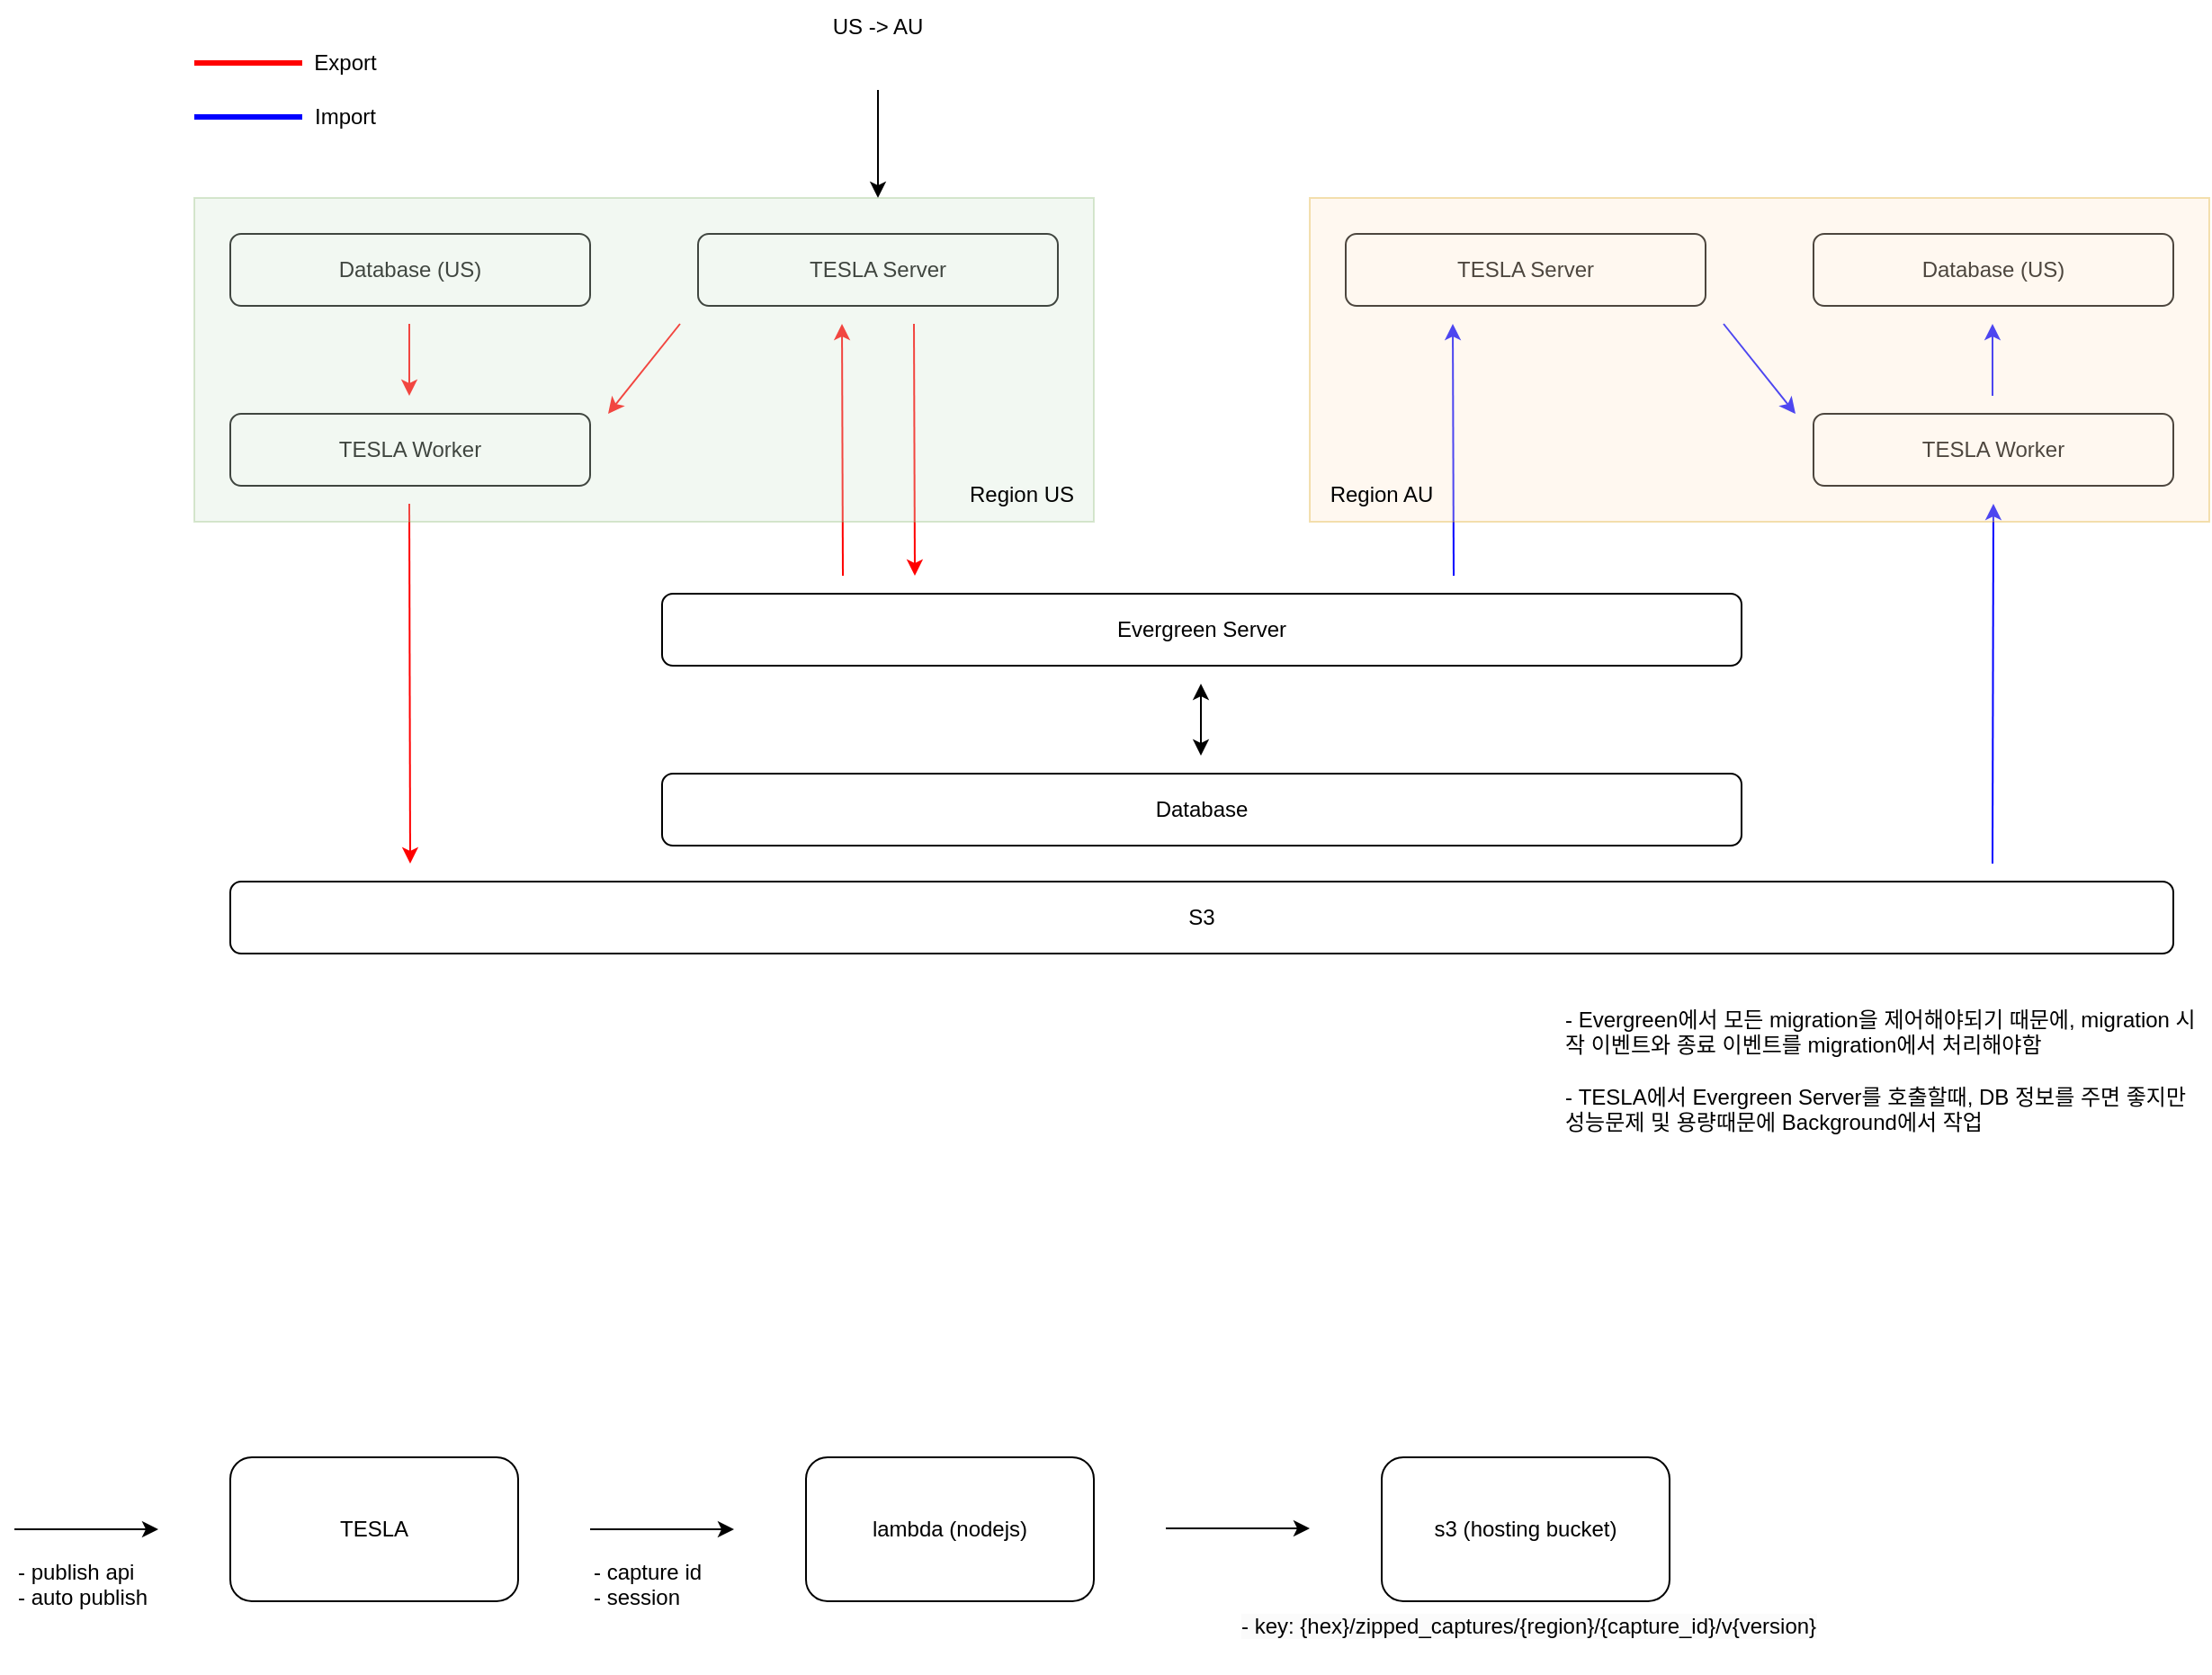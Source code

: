 <mxfile version="24.0.2" type="github">
  <diagram name="페이지-1" id="pZyoLkYU4llX_7tRVOSn">
    <mxGraphModel dx="2261" dy="786" grid="1" gridSize="10" guides="1" tooltips="1" connect="1" arrows="1" fold="1" page="1" pageScale="1" pageWidth="827" pageHeight="1169" math="0" shadow="0">
      <root>
        <mxCell id="0" />
        <mxCell id="1" parent="0" />
        <mxCell id="wUL2A9BySkg_ptCFgsjO-2" value="Evergreen Server" style="rounded=1;whiteSpace=wrap;html=1;" parent="1" vertex="1">
          <mxGeometry x="240" y="360" width="600" height="40" as="geometry" />
        </mxCell>
        <mxCell id="wUL2A9BySkg_ptCFgsjO-3" value="" style="endArrow=classic;html=1;rounded=0;" parent="1" edge="1">
          <mxGeometry width="50" height="50" relative="1" as="geometry">
            <mxPoint x="360" y="80" as="sourcePoint" />
            <mxPoint x="360" y="140" as="targetPoint" />
          </mxGeometry>
        </mxCell>
        <mxCell id="wUL2A9BySkg_ptCFgsjO-4" value="US -&amp;gt; AU" style="text;html=1;align=center;verticalAlign=middle;whiteSpace=wrap;rounded=0;" parent="1" vertex="1">
          <mxGeometry x="330" y="30" width="60" height="30" as="geometry" />
        </mxCell>
        <mxCell id="wUL2A9BySkg_ptCFgsjO-7" value="Database (US)" style="rounded=1;whiteSpace=wrap;html=1;" parent="1" vertex="1">
          <mxGeometry y="160" width="200" height="40" as="geometry" />
        </mxCell>
        <mxCell id="wUL2A9BySkg_ptCFgsjO-9" value="" style="endArrow=classic;html=1;rounded=0;strokeColor=#0000FF;" parent="1" edge="1">
          <mxGeometry width="50" height="50" relative="1" as="geometry">
            <mxPoint x="979.5" y="510" as="sourcePoint" />
            <mxPoint x="980" y="310" as="targetPoint" />
          </mxGeometry>
        </mxCell>
        <mxCell id="wUL2A9BySkg_ptCFgsjO-10" value="Database" style="rounded=1;whiteSpace=wrap;html=1;" parent="1" vertex="1">
          <mxGeometry x="240" y="460" width="600" height="40" as="geometry" />
        </mxCell>
        <mxCell id="wUL2A9BySkg_ptCFgsjO-11" value="TESLA Worker" style="rounded=1;whiteSpace=wrap;html=1;" parent="1" vertex="1">
          <mxGeometry y="260" width="200" height="40" as="geometry" />
        </mxCell>
        <mxCell id="wUL2A9BySkg_ptCFgsjO-12" value="S3" style="rounded=1;whiteSpace=wrap;html=1;" parent="1" vertex="1">
          <mxGeometry y="520" width="1080" height="40" as="geometry" />
        </mxCell>
        <mxCell id="wUL2A9BySkg_ptCFgsjO-13" value="" style="endArrow=classic;html=1;rounded=0;strokeColor=#FF0000;" parent="1" edge="1">
          <mxGeometry width="50" height="50" relative="1" as="geometry">
            <mxPoint x="250" y="210" as="sourcePoint" />
            <mxPoint x="210" y="260" as="targetPoint" />
          </mxGeometry>
        </mxCell>
        <mxCell id="wUL2A9BySkg_ptCFgsjO-16" value="" style="endArrow=classic;html=1;rounded=0;strokeColor=#FF0000;" parent="1" edge="1">
          <mxGeometry width="50" height="50" relative="1" as="geometry">
            <mxPoint x="99.5" y="210" as="sourcePoint" />
            <mxPoint x="99.5" y="250" as="targetPoint" />
          </mxGeometry>
        </mxCell>
        <mxCell id="wUL2A9BySkg_ptCFgsjO-17" value="" style="endArrow=classic;html=1;rounded=0;strokeColor=#FF0000;" parent="1" edge="1">
          <mxGeometry width="50" height="50" relative="1" as="geometry">
            <mxPoint x="99.5" y="310" as="sourcePoint" />
            <mxPoint x="100" y="510" as="targetPoint" />
          </mxGeometry>
        </mxCell>
        <mxCell id="wUL2A9BySkg_ptCFgsjO-18" value="" style="endArrow=classic;html=1;rounded=0;strokeColor=#FF0000;" parent="1" edge="1">
          <mxGeometry width="50" height="50" relative="1" as="geometry">
            <mxPoint x="380" y="210" as="sourcePoint" />
            <mxPoint x="380.5" y="350" as="targetPoint" />
          </mxGeometry>
        </mxCell>
        <mxCell id="wUL2A9BySkg_ptCFgsjO-20" value="" style="endArrow=classic;html=1;rounded=0;endFill=1;startArrow=classic;startFill=1;" parent="1" edge="1">
          <mxGeometry width="50" height="50" relative="1" as="geometry">
            <mxPoint x="539.5" y="410" as="sourcePoint" />
            <mxPoint x="539.5" y="450" as="targetPoint" />
          </mxGeometry>
        </mxCell>
        <mxCell id="wUL2A9BySkg_ptCFgsjO-21" value="" style="endArrow=classic;html=1;rounded=0;strokeColor=#0000FF;" parent="1" edge="1">
          <mxGeometry width="50" height="50" relative="1" as="geometry">
            <mxPoint x="680" y="350" as="sourcePoint" />
            <mxPoint x="679.5" y="210" as="targetPoint" />
          </mxGeometry>
        </mxCell>
        <mxCell id="wUL2A9BySkg_ptCFgsjO-23" value="- Evergreen에서 모든 migration을 제어해야되기 때문에, migration 시작 이벤트와 종료 이벤트를 migration에서 처리해야함&lt;br&gt;&lt;br&gt;- TESLA에서 Evergreen Server를 호출할때, DB 정보를 주면 좋지만 성능문제 및 용량때문에 Background에서 작업" style="text;html=1;align=left;verticalAlign=middle;whiteSpace=wrap;rounded=0;" parent="1" vertex="1">
          <mxGeometry x="740" y="610" width="360" height="30" as="geometry" />
        </mxCell>
        <mxCell id="wUL2A9BySkg_ptCFgsjO-24" value="TESLA Worker" style="rounded=1;whiteSpace=wrap;html=1;" parent="1" vertex="1">
          <mxGeometry x="880" y="260" width="200" height="40" as="geometry" />
        </mxCell>
        <mxCell id="wUL2A9BySkg_ptCFgsjO-25" value="TESLA Server" style="rounded=1;whiteSpace=wrap;html=1;" parent="1" vertex="1">
          <mxGeometry x="260" y="160" width="200" height="40" as="geometry" />
        </mxCell>
        <mxCell id="wUL2A9BySkg_ptCFgsjO-26" value="TESLA Server" style="rounded=1;whiteSpace=wrap;html=1;" parent="1" vertex="1">
          <mxGeometry x="620" y="160" width="200" height="40" as="geometry" />
        </mxCell>
        <mxCell id="wUL2A9BySkg_ptCFgsjO-27" value="Database (US)" style="rounded=1;whiteSpace=wrap;html=1;" parent="1" vertex="1">
          <mxGeometry x="880" y="160" width="200" height="40" as="geometry" />
        </mxCell>
        <mxCell id="wUL2A9BySkg_ptCFgsjO-28" value="" style="endArrow=classic;html=1;rounded=0;strokeColor=#FF0000;" parent="1" edge="1">
          <mxGeometry width="50" height="50" relative="1" as="geometry">
            <mxPoint x="340.5" y="350" as="sourcePoint" />
            <mxPoint x="340" y="210" as="targetPoint" />
          </mxGeometry>
        </mxCell>
        <mxCell id="wUL2A9BySkg_ptCFgsjO-29" value="" style="endArrow=classic;html=1;rounded=0;strokeColor=#0000FF;" parent="1" edge="1">
          <mxGeometry width="50" height="50" relative="1" as="geometry">
            <mxPoint x="830" y="210" as="sourcePoint" />
            <mxPoint x="870" y="260" as="targetPoint" />
          </mxGeometry>
        </mxCell>
        <mxCell id="wUL2A9BySkg_ptCFgsjO-30" value="" style="endArrow=classic;html=1;rounded=0;strokeColor=#0000FF;" parent="1" edge="1">
          <mxGeometry width="50" height="50" relative="1" as="geometry">
            <mxPoint x="979.5" y="250" as="sourcePoint" />
            <mxPoint x="979.5" y="210" as="targetPoint" />
          </mxGeometry>
        </mxCell>
        <mxCell id="wUL2A9BySkg_ptCFgsjO-34" value="" style="rounded=0;whiteSpace=wrap;html=1;fillColor=#d5e8d4;strokeColor=#82b366;opacity=30;" parent="1" vertex="1">
          <mxGeometry x="-20" y="140" width="500" height="180" as="geometry" />
        </mxCell>
        <mxCell id="wUL2A9BySkg_ptCFgsjO-35" value="" style="rounded=0;whiteSpace=wrap;html=1;fillColor=#ffe6cc;strokeColor=#d79b00;opacity=30;" parent="1" vertex="1">
          <mxGeometry x="600" y="140" width="500" height="180" as="geometry" />
        </mxCell>
        <mxCell id="wUL2A9BySkg_ptCFgsjO-36" value="" style="endArrow=none;html=1;rounded=0;strokeColor=#FF0000;endFill=0;strokeWidth=3;" parent="1" edge="1">
          <mxGeometry width="50" height="50" relative="1" as="geometry">
            <mxPoint x="-20" y="65" as="sourcePoint" />
            <mxPoint x="40" y="65" as="targetPoint" />
          </mxGeometry>
        </mxCell>
        <mxCell id="wUL2A9BySkg_ptCFgsjO-37" value="" style="endArrow=none;html=1;rounded=0;strokeColor=#0000FF;endFill=0;strokeWidth=3;" parent="1" edge="1">
          <mxGeometry width="50" height="50" relative="1" as="geometry">
            <mxPoint x="-20" y="95" as="sourcePoint" />
            <mxPoint x="40" y="95" as="targetPoint" />
          </mxGeometry>
        </mxCell>
        <mxCell id="wUL2A9BySkg_ptCFgsjO-38" value="Export" style="text;html=1;align=center;verticalAlign=middle;whiteSpace=wrap;rounded=0;" parent="1" vertex="1">
          <mxGeometry x="34" y="50" width="60" height="30" as="geometry" />
        </mxCell>
        <mxCell id="wUL2A9BySkg_ptCFgsjO-40" value="Import" style="text;html=1;align=center;verticalAlign=middle;whiteSpace=wrap;rounded=0;" parent="1" vertex="1">
          <mxGeometry x="34" y="80" width="60" height="30" as="geometry" />
        </mxCell>
        <mxCell id="wUL2A9BySkg_ptCFgsjO-41" value="Region US" style="text;html=1;align=center;verticalAlign=middle;whiteSpace=wrap;rounded=0;" parent="1" vertex="1">
          <mxGeometry x="400" y="290" width="80" height="30" as="geometry" />
        </mxCell>
        <mxCell id="wUL2A9BySkg_ptCFgsjO-43" value="Region AU" style="text;html=1;align=center;verticalAlign=middle;whiteSpace=wrap;rounded=0;" parent="1" vertex="1">
          <mxGeometry x="600" y="290" width="80" height="30" as="geometry" />
        </mxCell>
        <mxCell id="mq61b2khlT2Is4XsicQ5-1" value="TESLA" style="rounded=1;whiteSpace=wrap;html=1;" vertex="1" parent="1">
          <mxGeometry y="840" width="160" height="80" as="geometry" />
        </mxCell>
        <mxCell id="mq61b2khlT2Is4XsicQ5-2" value="" style="endArrow=classic;html=1;rounded=0;" edge="1" parent="1">
          <mxGeometry width="50" height="50" relative="1" as="geometry">
            <mxPoint x="200" y="880" as="sourcePoint" />
            <mxPoint x="280" y="880" as="targetPoint" />
          </mxGeometry>
        </mxCell>
        <mxCell id="mq61b2khlT2Is4XsicQ5-3" value="lambda (nodejs)" style="rounded=1;whiteSpace=wrap;html=1;" vertex="1" parent="1">
          <mxGeometry x="320" y="840" width="160" height="80" as="geometry" />
        </mxCell>
        <mxCell id="mq61b2khlT2Is4XsicQ5-4" value="&lt;div style=&quot;&quot;&gt;&lt;span style=&quot;background-color: initial;&quot;&gt;s3 (&lt;/span&gt;&lt;span style=&quot;background-color: initial;&quot;&gt;hosting bucket)&lt;/span&gt;&lt;/div&gt;" style="rounded=1;whiteSpace=wrap;html=1;align=center;" vertex="1" parent="1">
          <mxGeometry x="640" y="840" width="160" height="80" as="geometry" />
        </mxCell>
        <mxCell id="mq61b2khlT2Is4XsicQ5-5" value="&lt;span style=&quot;color: rgb(0, 0, 0); font-family: Helvetica; font-size: 12px; font-style: normal; font-variant-ligatures: normal; font-variant-caps: normal; font-weight: 400; letter-spacing: normal; orphans: 2; text-align: left; text-indent: 0px; text-transform: none; widows: 2; word-spacing: 0px; -webkit-text-stroke-width: 0px; white-space: normal; background-color: rgb(251, 251, 251); text-decoration-thickness: initial; text-decoration-style: initial; text-decoration-color: initial; display: inline !important; float: none;&quot;&gt;- key: {hex}/zipped_captures/{region}/{capture_id}/v{version}&lt;/span&gt;" style="text;whiteSpace=wrap;html=1;" vertex="1" parent="1">
          <mxGeometry x="560" y="920" width="350" height="40" as="geometry" />
        </mxCell>
        <mxCell id="mq61b2khlT2Is4XsicQ5-6" value="- publish api&lt;div&gt;- auto publish&lt;/div&gt;" style="text;whiteSpace=wrap;html=1;" vertex="1" parent="1">
          <mxGeometry x="-120" y="890" width="80" height="40" as="geometry" />
        </mxCell>
        <mxCell id="mq61b2khlT2Is4XsicQ5-7" value="" style="endArrow=classic;html=1;rounded=0;" edge="1" parent="1">
          <mxGeometry width="50" height="50" relative="1" as="geometry">
            <mxPoint x="520" y="879.5" as="sourcePoint" />
            <mxPoint x="600" y="879.5" as="targetPoint" />
          </mxGeometry>
        </mxCell>
        <mxCell id="mq61b2khlT2Is4XsicQ5-9" value="- capture id&lt;br&gt;- session" style="text;whiteSpace=wrap;html=1;" vertex="1" parent="1">
          <mxGeometry x="200" y="890" width="80" height="40" as="geometry" />
        </mxCell>
        <mxCell id="mq61b2khlT2Is4XsicQ5-10" value="" style="endArrow=classic;html=1;rounded=0;" edge="1" parent="1">
          <mxGeometry width="50" height="50" relative="1" as="geometry">
            <mxPoint x="-120" y="880" as="sourcePoint" />
            <mxPoint x="-40" y="880" as="targetPoint" />
          </mxGeometry>
        </mxCell>
      </root>
    </mxGraphModel>
  </diagram>
</mxfile>

